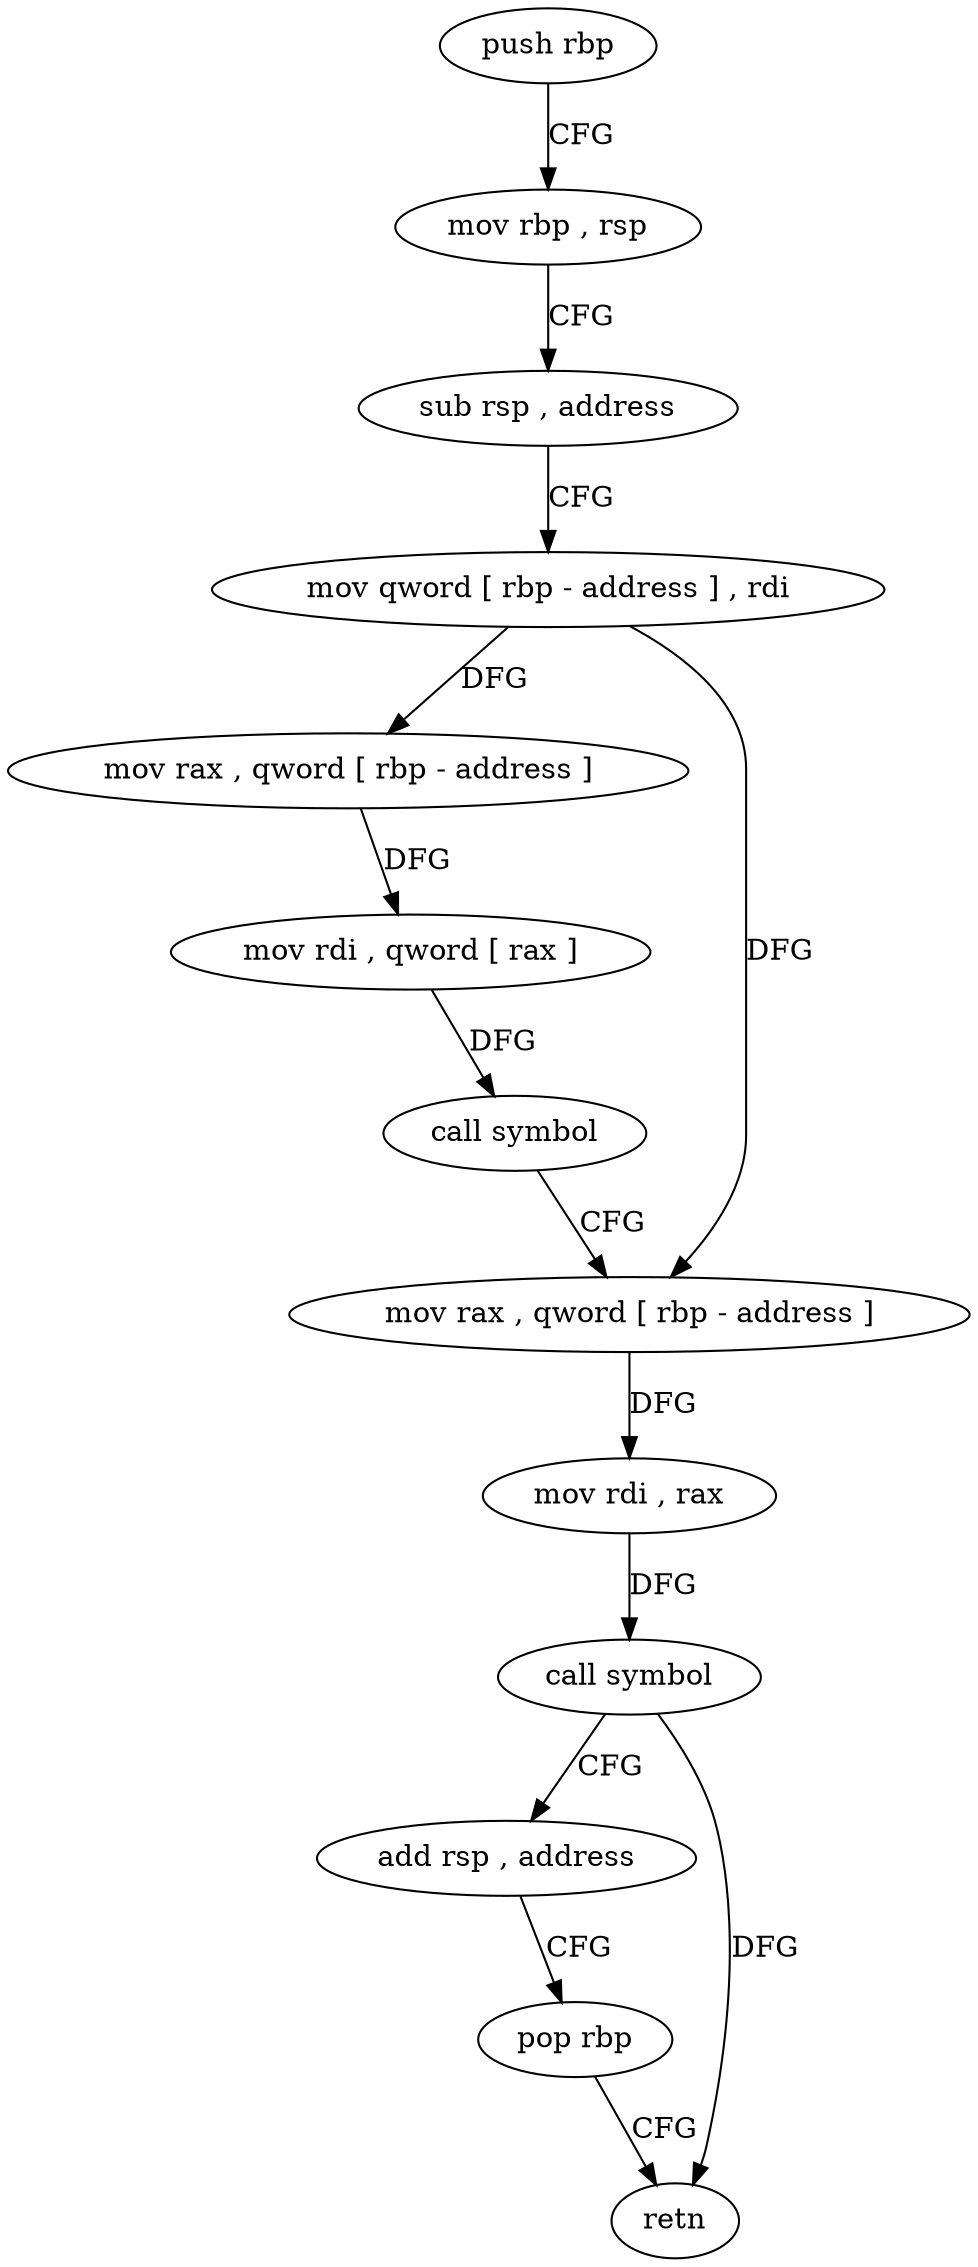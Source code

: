 digraph "func" {
"4203024" [label = "push rbp" ]
"4203025" [label = "mov rbp , rsp" ]
"4203028" [label = "sub rsp , address" ]
"4203032" [label = "mov qword [ rbp - address ] , rdi" ]
"4203036" [label = "mov rax , qword [ rbp - address ]" ]
"4203040" [label = "mov rdi , qword [ rax ]" ]
"4203043" [label = "call symbol" ]
"4203048" [label = "mov rax , qword [ rbp - address ]" ]
"4203052" [label = "mov rdi , rax" ]
"4203055" [label = "call symbol" ]
"4203060" [label = "add rsp , address" ]
"4203064" [label = "pop rbp" ]
"4203065" [label = "retn" ]
"4203024" -> "4203025" [ label = "CFG" ]
"4203025" -> "4203028" [ label = "CFG" ]
"4203028" -> "4203032" [ label = "CFG" ]
"4203032" -> "4203036" [ label = "DFG" ]
"4203032" -> "4203048" [ label = "DFG" ]
"4203036" -> "4203040" [ label = "DFG" ]
"4203040" -> "4203043" [ label = "DFG" ]
"4203043" -> "4203048" [ label = "CFG" ]
"4203048" -> "4203052" [ label = "DFG" ]
"4203052" -> "4203055" [ label = "DFG" ]
"4203055" -> "4203060" [ label = "CFG" ]
"4203055" -> "4203065" [ label = "DFG" ]
"4203060" -> "4203064" [ label = "CFG" ]
"4203064" -> "4203065" [ label = "CFG" ]
}
